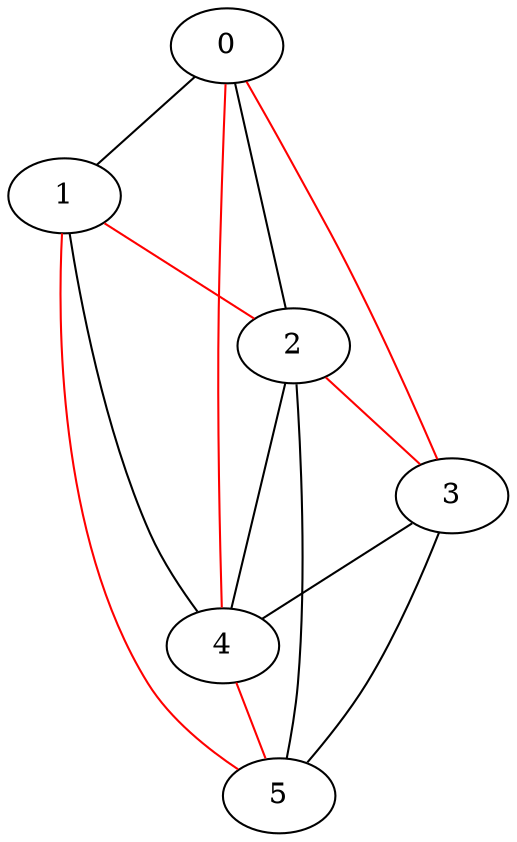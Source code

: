 graph one
{
0 -- 1 ;
0 -- 2 ;
0 -- 3 [color = red];
0 -- 4 [color = red];
1 -- 2 [color = red];
1 -- 4 ;
1 -- 5 [color = red];
2 -- 3 [color = red];
2 -- 4 ;
2 -- 5 ;
3 -- 4 ;
3 -- 5 ;
4 -- 5 [color = red];
}

